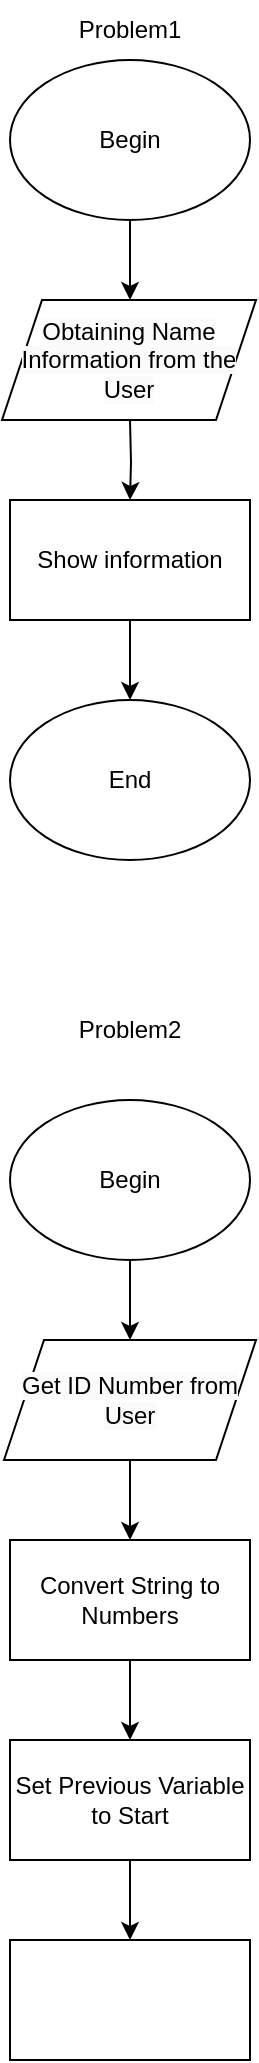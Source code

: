 <mxfile version="22.0.8" type="github">
  <diagram name="Sayfa -1" id="bmsgZCtZZ-5AFsBClS5B">
    <mxGraphModel dx="954" dy="622" grid="1" gridSize="10" guides="1" tooltips="1" connect="1" arrows="1" fold="1" page="1" pageScale="1" pageWidth="827" pageHeight="1169" math="0" shadow="0">
      <root>
        <mxCell id="0" />
        <mxCell id="1" parent="0" />
        <mxCell id="zvLlXQpkQXXfRNECSAVv-3" value="" style="edgeStyle=orthogonalEdgeStyle;rounded=0;orthogonalLoop=1;jettySize=auto;html=1;" parent="1" source="zvLlXQpkQXXfRNECSAVv-1" edge="1">
          <mxGeometry relative="1" as="geometry">
            <mxPoint x="414" y="160" as="targetPoint" />
          </mxGeometry>
        </mxCell>
        <mxCell id="zvLlXQpkQXXfRNECSAVv-1" value="Begin" style="ellipse;whiteSpace=wrap;html=1;" parent="1" vertex="1">
          <mxGeometry x="354" y="40" width="120" height="80" as="geometry" />
        </mxCell>
        <mxCell id="zvLlXQpkQXXfRNECSAVv-7" value="" style="edgeStyle=orthogonalEdgeStyle;rounded=0;orthogonalLoop=1;jettySize=auto;html=1;" parent="1" target="zvLlXQpkQXXfRNECSAVv-6" edge="1">
          <mxGeometry relative="1" as="geometry">
            <mxPoint x="414" y="220" as="sourcePoint" />
          </mxGeometry>
        </mxCell>
        <mxCell id="zvLlXQpkQXXfRNECSAVv-10" value="" style="edgeStyle=orthogonalEdgeStyle;rounded=0;orthogonalLoop=1;jettySize=auto;html=1;" parent="1" source="zvLlXQpkQXXfRNECSAVv-6" target="zvLlXQpkQXXfRNECSAVv-8" edge="1">
          <mxGeometry relative="1" as="geometry" />
        </mxCell>
        <mxCell id="zvLlXQpkQXXfRNECSAVv-6" value="Show information" style="whiteSpace=wrap;html=1;" parent="1" vertex="1">
          <mxGeometry x="354" y="260" width="120" height="60" as="geometry" />
        </mxCell>
        <mxCell id="zvLlXQpkQXXfRNECSAVv-8" value="End" style="ellipse;whiteSpace=wrap;html=1;" parent="1" vertex="1">
          <mxGeometry x="354" y="360" width="120" height="80" as="geometry" />
        </mxCell>
        <mxCell id="zvLlXQpkQXXfRNECSAVv-11" value="Problem1" style="text;html=1;strokeColor=none;fillColor=none;align=center;verticalAlign=middle;whiteSpace=wrap;rounded=0;" parent="1" vertex="1">
          <mxGeometry x="384" y="10" width="60" height="30" as="geometry" />
        </mxCell>
        <mxCell id="zvLlXQpkQXXfRNECSAVv-12" value="Problem2" style="text;html=1;strokeColor=none;fillColor=none;align=center;verticalAlign=middle;whiteSpace=wrap;rounded=0;" parent="1" vertex="1">
          <mxGeometry x="384" y="510" width="60" height="30" as="geometry" />
        </mxCell>
        <mxCell id="YRD6eBp8Yp2AXTqyrfmZ-2" value="" style="edgeStyle=orthogonalEdgeStyle;rounded=0;orthogonalLoop=1;jettySize=auto;html=1;" edge="1" parent="1" source="zvLlXQpkQXXfRNECSAVv-13">
          <mxGeometry relative="1" as="geometry">
            <mxPoint x="414" y="680" as="targetPoint" />
          </mxGeometry>
        </mxCell>
        <mxCell id="zvLlXQpkQXXfRNECSAVv-13" value="Begin" style="ellipse;whiteSpace=wrap;html=1;" parent="1" vertex="1">
          <mxGeometry x="354" y="560" width="120" height="80" as="geometry" />
        </mxCell>
        <mxCell id="YRD6eBp8Yp2AXTqyrfmZ-6" value="" style="edgeStyle=orthogonalEdgeStyle;rounded=0;orthogonalLoop=1;jettySize=auto;html=1;" edge="1" parent="1" source="YRD6eBp8Yp2AXTqyrfmZ-3" target="YRD6eBp8Yp2AXTqyrfmZ-5">
          <mxGeometry relative="1" as="geometry" />
        </mxCell>
        <mxCell id="YRD6eBp8Yp2AXTqyrfmZ-3" value="&lt;span style=&quot;caret-color: rgb(0, 0, 0); color: rgb(0, 0, 0); font-family: Helvetica; font-size: 12px; font-style: normal; font-variant-caps: normal; font-weight: 400; letter-spacing: normal; text-align: center; text-indent: 0px; text-transform: none; word-spacing: 0px; -webkit-text-stroke-width: 0px; background-color: rgb(251, 251, 251); text-decoration: none; float: none; display: inline !important;&quot;&gt;Get ID Number from User&lt;/span&gt;" style="shape=parallelogram;perimeter=parallelogramPerimeter;whiteSpace=wrap;html=1;fixedSize=1;" vertex="1" parent="1">
          <mxGeometry x="351" y="680" width="126" height="60" as="geometry" />
        </mxCell>
        <mxCell id="YRD6eBp8Yp2AXTqyrfmZ-4" value="&lt;span style=&quot;caret-color: rgb(0, 0, 0); color: rgb(0, 0, 0); font-family: Helvetica; font-size: 12px; font-style: normal; font-variant-caps: normal; font-weight: 400; letter-spacing: normal; text-align: center; text-indent: 0px; text-transform: none; word-spacing: 0px; -webkit-text-stroke-width: 0px; background-color: rgb(251, 251, 251); text-decoration: none; float: none; display: inline !important;&quot;&gt;Obtaining Name Information from the User&lt;/span&gt;" style="shape=parallelogram;perimeter=parallelogramPerimeter;whiteSpace=wrap;html=1;fixedSize=1;" vertex="1" parent="1">
          <mxGeometry x="350" y="160" width="127" height="60" as="geometry" />
        </mxCell>
        <mxCell id="YRD6eBp8Yp2AXTqyrfmZ-8" value="" style="edgeStyle=orthogonalEdgeStyle;rounded=0;orthogonalLoop=1;jettySize=auto;html=1;" edge="1" parent="1" source="YRD6eBp8Yp2AXTqyrfmZ-5" target="YRD6eBp8Yp2AXTqyrfmZ-7">
          <mxGeometry relative="1" as="geometry" />
        </mxCell>
        <mxCell id="YRD6eBp8Yp2AXTqyrfmZ-5" value="Convert String to Numbers" style="whiteSpace=wrap;html=1;" vertex="1" parent="1">
          <mxGeometry x="354" y="780" width="120" height="60" as="geometry" />
        </mxCell>
        <mxCell id="YRD6eBp8Yp2AXTqyrfmZ-10" value="" style="edgeStyle=orthogonalEdgeStyle;rounded=0;orthogonalLoop=1;jettySize=auto;html=1;" edge="1" parent="1" source="YRD6eBp8Yp2AXTqyrfmZ-7" target="YRD6eBp8Yp2AXTqyrfmZ-9">
          <mxGeometry relative="1" as="geometry" />
        </mxCell>
        <mxCell id="YRD6eBp8Yp2AXTqyrfmZ-7" value="Set Previous Variable to Start" style="whiteSpace=wrap;html=1;" vertex="1" parent="1">
          <mxGeometry x="354" y="880" width="120" height="60" as="geometry" />
        </mxCell>
        <mxCell id="YRD6eBp8Yp2AXTqyrfmZ-9" value="" style="whiteSpace=wrap;html=1;" vertex="1" parent="1">
          <mxGeometry x="354" y="980" width="120" height="60" as="geometry" />
        </mxCell>
      </root>
    </mxGraphModel>
  </diagram>
</mxfile>
